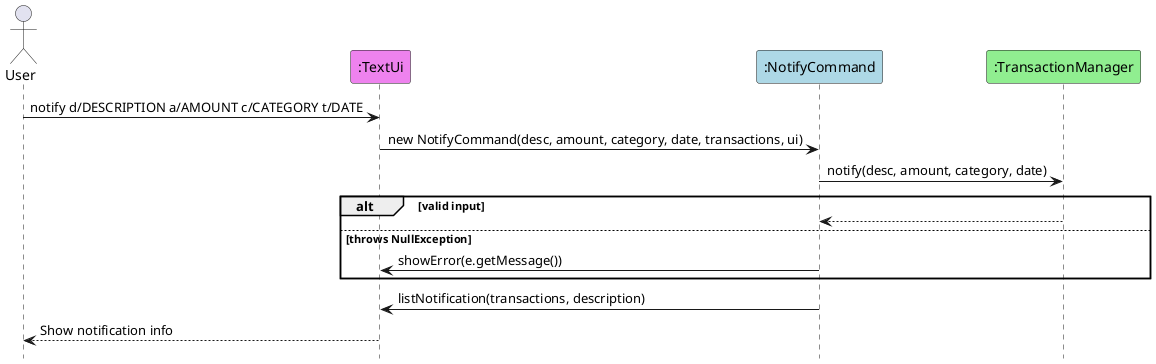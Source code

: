 <!-- @@author Lukapeng77 -->
@startuml

hide footbox
skinparam sequenceReferenceBackgroundColor #f7807c

actor User

participant ":TextUi" as TextUi #EE82EE
participant ":NotifyCommand" as NotifyCommand #ADD8E6
participant ":TransactionManager" as TransactionManager #90EE90

User -> TextUi : notify d/DESCRIPTION a/AMOUNT c/CATEGORY t/DATE
TextUi -> NotifyCommand : new NotifyCommand(desc, amount, category, date, transactions, ui)

NotifyCommand -> TransactionManager : notify(desc, amount, category, date)

alt valid input
    return
else throws NullException
    NotifyCommand -> TextUi : showError(e.getMessage())
end

NotifyCommand -> TextUi : listNotification(transactions, description)

TextUi --> User : Show notification info

@enduml
